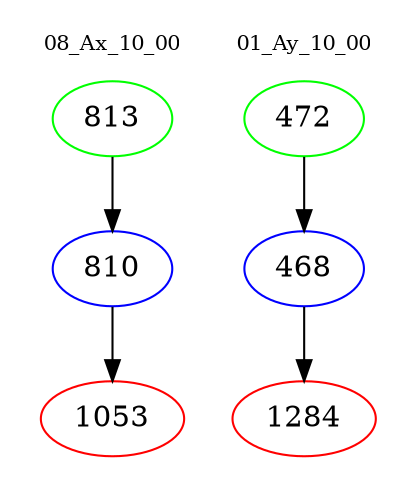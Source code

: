 digraph{
subgraph cluster_0 {
color = white
label = "08_Ax_10_00";
fontsize=10;
T0_813 [label="813", color="green"]
T0_813 -> T0_810 [color="black"]
T0_810 [label="810", color="blue"]
T0_810 -> T0_1053 [color="black"]
T0_1053 [label="1053", color="red"]
}
subgraph cluster_1 {
color = white
label = "01_Ay_10_00";
fontsize=10;
T1_472 [label="472", color="green"]
T1_472 -> T1_468 [color="black"]
T1_468 [label="468", color="blue"]
T1_468 -> T1_1284 [color="black"]
T1_1284 [label="1284", color="red"]
}
}
